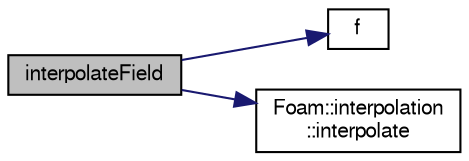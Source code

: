 digraph "interpolateField"
{
  bgcolor="transparent";
  edge [fontname="FreeSans",fontsize="10",labelfontname="FreeSans",labelfontsize="10"];
  node [fontname="FreeSans",fontsize="10",shape=record];
  rankdir="LR";
  Node566 [label="interpolateField",height=0.2,width=0.4,color="black", fillcolor="grey75", style="filled", fontcolor="black"];
  Node566 -> Node567 [color="midnightblue",fontsize="10",style="solid",fontname="FreeSans"];
  Node567 [label="f",height=0.2,width=0.4,color="black",URL="$a17900.html#a888be93833ac7a23170555c69c690288"];
  Node566 -> Node568 [color="midnightblue",fontsize="10",style="solid",fontname="FreeSans"];
  Node568 [label="Foam::interpolation\l::interpolate",height=0.2,width=0.4,color="black",URL="$a22158.html#a6035a5d27ef26ebad9ac2e9690fe3fda",tooltip="Interpolate field to the given point in the given cell. "];
}
